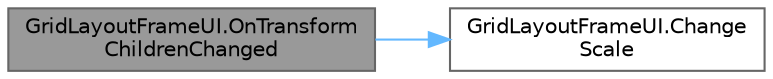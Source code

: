 digraph "GridLayoutFrameUI.OnTransformChildrenChanged"
{
 // LATEX_PDF_SIZE
  bgcolor="transparent";
  edge [fontname=Helvetica,fontsize=10,labelfontname=Helvetica,labelfontsize=10];
  node [fontname=Helvetica,fontsize=10,shape=box,height=0.2,width=0.4];
  rankdir="LR";
  Node1 [id="Node000001",label="GridLayoutFrameUI.OnTransform\lChildrenChanged",height=0.2,width=0.4,color="gray40", fillcolor="grey60", style="filled", fontcolor="black",tooltip=" "];
  Node1 -> Node2 [id="edge1_Node000001_Node000002",color="steelblue1",style="solid",tooltip=" "];
  Node2 [id="Node000002",label="GridLayoutFrameUI.Change\lScale",height=0.2,width=0.4,color="grey40", fillcolor="white", style="filled",URL="$class_grid_layout_frame_u_i.html#aa1e952cf4306a9e8bfd0b13018c59a62",tooltip=" "];
}
